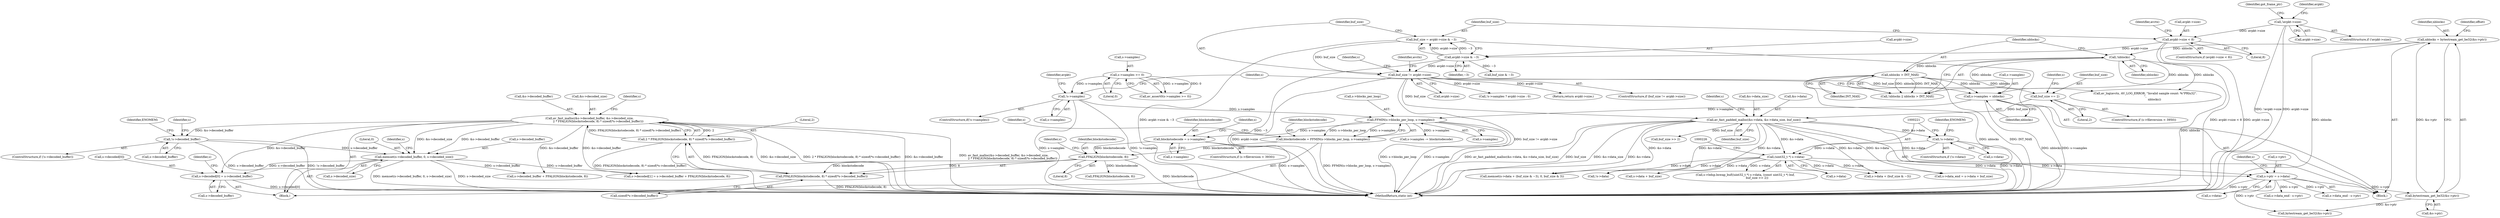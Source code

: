 digraph "0_FFmpeg_ba4beaf6149f7241c8bd85fe853318c2f6837ad0@array" {
"1000465" [label="(Call,s->decoded[0] = s->decoded_buffer)"];
"1000457" [label="(Call,memset(s->decoded_buffer, 0, s->decoded_size))"];
"1000450" [label="(Call,!s->decoded_buffer)"];
"1000429" [label="(Call,av_fast_malloc(&s->decoded_buffer, &s->decoded_size,\n                   2 * FFALIGN(blockstodecode, 8) * sizeof(*s->decoded_buffer)))"];
"1000438" [label="(Call,2 * FFALIGN(blockstodecode, 8) * sizeof(*s->decoded_buffer))"];
"1000440" [label="(Call,FFALIGN(blockstodecode, 8) * sizeof(*s->decoded_buffer))"];
"1000441" [label="(Call,FFALIGN(blockstodecode, 8))"];
"1000424" [label="(Call,blockstodecode = s->samples)"];
"1000411" [label="(Call,FFMIN(s->blocks_per_loop, s->samples))"];
"1000141" [label="(Call,!s->samples)"];
"1000135" [label="(Call,s->samples >= 0)"];
"1000390" [label="(Call,s->samples = nblocks)"];
"1000367" [label="(Call,nblocks > INT_MAX)"];
"1000365" [label="(Call,!nblocks)"];
"1000259" [label="(Call,nblocks = bytestream_get_be32(&s->ptr))"];
"1000261" [label="(Call,bytestream_get_be32(&s->ptr))"];
"1000243" [label="(Call,s->ptr = s->data)"];
"1000201" [label="(Call,av_fast_padded_malloc(&s->data, &s->data_size, buf_size))"];
"1000198" [label="(Call,buf_size += 2)"];
"1000182" [label="(Call,buf_size != avpkt->size)"];
"1000174" [label="(Call,buf_size = avpkt->size & ~3)"];
"1000176" [label="(Call,avpkt->size & ~3)"];
"1000162" [label="(Call,avpkt->size < 8)"];
"1000150" [label="(Call,!avpkt->size)"];
"1000220" [label="(Call,(uint32_t *) s->data)"];
"1000212" [label="(Call,!s->data)"];
"1000409" [label="(Call,blockstodecode = FFMIN(s->blocks_per_loop, s->samples))"];
"1000204" [label="(Identifier,s)"];
"1000465" [label="(Call,s->decoded[0] = s->decoded_buffer)"];
"1000177" [label="(Call,avpkt->size)"];
"1000438" [label="(Call,2 * FFALIGN(blockstodecode, 8) * sizeof(*s->decoded_buffer))"];
"1000694" [label="(Call,!s->samples ? avpkt->size : 0)"];
"1000443" [label="(Literal,8)"];
"1000134" [label="(Call,av_assert0(s->samples >= 0))"];
"1000252" [label="(Identifier,s)"];
"1000367" [label="(Call,nblocks > INT_MAX)"];
"1000458" [label="(Call,s->decoded_buffer)"];
"1000166" [label="(Literal,8)"];
"1000484" [label="(Call,FFALIGN(blockstodecode, 8))"];
"1000250" [label="(Call,s->data_end = s->data + buf_size)"];
"1000369" [label="(Identifier,INT_MAX)"];
"1000442" [label="(Identifier,blockstodecode)"];
"1000183" [label="(Identifier,buf_size)"];
"1000364" [label="(Call,!nblocks || nblocks > INT_MAX)"];
"1000201" [label="(Call,av_fast_padded_malloc(&s->data, &s->data_size, buf_size))"];
"1000213" [label="(Call,s->data)"];
"1000135" [label="(Call,s->samples >= 0)"];
"1000405" [label="(Return,return avpkt->size;)"];
"1000432" [label="(Identifier,s)"];
"1000332" [label="(Call,s->data_end - s->ptr)"];
"1000139" [label="(Literal,0)"];
"1000260" [label="(Identifier,nblocks)"];
"1000371" [label="(Call,av_log(avctx, AV_LOG_ERROR, \"Invalid sample count: %\"PRIu32\".\n\",\n                    nblocks))"];
"1000175" [label="(Identifier,buf_size)"];
"1000298" [label="(Call,s->data_end - s->ptr)"];
"1000180" [label="(Identifier,~3)"];
"1000456" [label="(Identifier,ENOMEM)"];
"1000450" [label="(Call,!s->decoded_buffer)"];
"1000268" [label="(Call,bytestream_get_be32(&s->ptr))"];
"1000434" [label="(Call,&s->decoded_size)"];
"1000426" [label="(Call,s->samples)"];
"1000181" [label="(ControlStructure,if (buf_size != avpkt->size))"];
"1000222" [label="(Call,s->data)"];
"1000199" [label="(Identifier,buf_size)"];
"1000366" [label="(Identifier,nblocks)"];
"1000480" [label="(Call,s->decoded_buffer + FFALIGN(blockstodecode, 8))"];
"1000152" [label="(Identifier,avpkt)"];
"1000424" [label="(Call,blockstodecode = s->samples)"];
"1000212" [label="(Call,!s->data)"];
"1000429" [label="(Call,av_fast_malloc(&s->decoded_buffer, &s->decoded_size,\n                   2 * FFALIGN(blockstodecode, 8) * sizeof(*s->decoded_buffer)))"];
"1000439" [label="(Literal,2)"];
"1000198" [label="(Call,buf_size += 2)"];
"1000140" [label="(ControlStructure,if(!s->samples))"];
"1000261" [label="(Call,bytestream_get_be32(&s->ptr))"];
"1000162" [label="(Call,avpkt->size < 8)"];
"1000418" [label="(ControlStructure,if (s->fileversion < 3930))"];
"1000157" [label="(Identifier,got_frame_ptr)"];
"1000415" [label="(Call,s->samples)"];
"1000410" [label="(Identifier,blockstodecode)"];
"1000259" [label="(Call,nblocks = bytestream_get_be32(&s->ptr))"];
"1000189" [label="(Identifier,avctx)"];
"1000228" [label="(Call,buf_size >> 2)"];
"1000412" [label="(Call,s->blocks_per_loop)"];
"1000232" [label="(Call,s->data + (buf_size & ~3))"];
"1000396" [label="(Call,!s->data)"];
"1000474" [label="(Call,s->decoded[1] = s->decoded_buffer + FFALIGN(blockstodecode, 8))"];
"1000444" [label="(Call,sizeof(*s->decoded_buffer))"];
"1000451" [label="(Call,s->decoded_buffer)"];
"1000151" [label="(Call,avpkt->size)"];
"1000459" [label="(Identifier,s)"];
"1000169" [label="(Identifier,avctx)"];
"1000161" [label="(ControlStructure,if (avpkt->size < 8))"];
"1000452" [label="(Identifier,s)"];
"1000267" [label="(Identifier,offset)"];
"1000440" [label="(Call,FFALIGN(blockstodecode, 8) * sizeof(*s->decoded_buffer))"];
"1000409" [label="(Call,blockstodecode = FFMIN(s->blocks_per_loop, s->samples))"];
"1000254" [label="(Call,s->data + buf_size)"];
"1000461" [label="(Literal,0)"];
"1000141" [label="(Call,!s->samples)"];
"1000200" [label="(Literal,2)"];
"1000184" [label="(Call,avpkt->size)"];
"1000411" [label="(Call,FFMIN(s->blocks_per_loop, s->samples))"];
"1000195" [label="(Identifier,s)"];
"1000447" [label="(Identifier,s)"];
"1000142" [label="(Call,s->samples)"];
"1000110" [label="(Block,)"];
"1000441" [label="(Call,FFALIGN(blockstodecode, 8))"];
"1000211" [label="(ControlStructure,if (!s->data))"];
"1000468" [label="(Identifier,s)"];
"1000244" [label="(Call,s->ptr)"];
"1000176" [label="(Call,avpkt->size & ~3)"];
"1000163" [label="(Call,avpkt->size)"];
"1000149" [label="(ControlStructure,if (!avpkt->size))"];
"1000365" [label="(Call,!nblocks)"];
"1000394" [label="(Identifier,nblocks)"];
"1000471" [label="(Call,s->decoded_buffer)"];
"1000449" [label="(ControlStructure,if (!s->decoded_buffer))"];
"1000684" [label="(Call,s->samples -= blockstodecode)"];
"1000391" [label="(Call,s->samples)"];
"1000262" [label="(Call,&s->ptr)"];
"1000192" [label="(ControlStructure,if (s->fileversion < 3950))"];
"1000477" [label="(Identifier,s)"];
"1000703" [label="(MethodReturn,static int)"];
"1000220" [label="(Call,(uint32_t *) s->data)"];
"1000150" [label="(Call,!avpkt->size)"];
"1000218" [label="(Identifier,ENOMEM)"];
"1000210" [label="(Identifier,buf_size)"];
"1000368" [label="(Identifier,nblocks)"];
"1000390" [label="(Call,s->samples = nblocks)"];
"1000247" [label="(Call,s->data)"];
"1000182" [label="(Call,buf_size != avpkt->size)"];
"1000174" [label="(Call,buf_size = avpkt->size & ~3)"];
"1000164" [label="(Identifier,avpkt)"];
"1000219" [label="(Call,s->bdsp.bswap_buf((uint32_t *) s->data, (const uint32_t *) buf,\n                          buf_size >> 2))"];
"1000145" [label="(Block,)"];
"1000214" [label="(Identifier,s)"];
"1000457" [label="(Call,memset(s->decoded_buffer, 0, s->decoded_size))"];
"1000236" [label="(Call,buf_size & ~3)"];
"1000466" [label="(Call,s->decoded[0])"];
"1000425" [label="(Identifier,blockstodecode)"];
"1000231" [label="(Call,memset(s->data + (buf_size & ~3), 0, buf_size & 3))"];
"1000206" [label="(Call,&s->data_size)"];
"1000243" [label="(Call,s->ptr = s->data)"];
"1000430" [label="(Call,&s->decoded_buffer)"];
"1000421" [label="(Identifier,s)"];
"1000398" [label="(Identifier,s)"];
"1000462" [label="(Call,s->decoded_size)"];
"1000202" [label="(Call,&s->data)"];
"1000136" [label="(Call,s->samples)"];
"1000465" -> "1000110"  [label="AST: "];
"1000465" -> "1000471"  [label="CFG: "];
"1000466" -> "1000465"  [label="AST: "];
"1000471" -> "1000465"  [label="AST: "];
"1000477" -> "1000465"  [label="CFG: "];
"1000465" -> "1000703"  [label="DDG: s->decoded[0]"];
"1000457" -> "1000465"  [label="DDG: s->decoded_buffer"];
"1000429" -> "1000465"  [label="DDG: &s->decoded_buffer"];
"1000457" -> "1000110"  [label="AST: "];
"1000457" -> "1000462"  [label="CFG: "];
"1000458" -> "1000457"  [label="AST: "];
"1000461" -> "1000457"  [label="AST: "];
"1000462" -> "1000457"  [label="AST: "];
"1000468" -> "1000457"  [label="CFG: "];
"1000457" -> "1000703"  [label="DDG: memset(s->decoded_buffer, 0, s->decoded_size)"];
"1000457" -> "1000703"  [label="DDG: s->decoded_size"];
"1000450" -> "1000457"  [label="DDG: s->decoded_buffer"];
"1000429" -> "1000457"  [label="DDG: &s->decoded_buffer"];
"1000429" -> "1000457"  [label="DDG: &s->decoded_size"];
"1000457" -> "1000474"  [label="DDG: s->decoded_buffer"];
"1000457" -> "1000480"  [label="DDG: s->decoded_buffer"];
"1000450" -> "1000449"  [label="AST: "];
"1000450" -> "1000451"  [label="CFG: "];
"1000451" -> "1000450"  [label="AST: "];
"1000456" -> "1000450"  [label="CFG: "];
"1000459" -> "1000450"  [label="CFG: "];
"1000450" -> "1000703"  [label="DDG: !s->decoded_buffer"];
"1000450" -> "1000703"  [label="DDG: s->decoded_buffer"];
"1000429" -> "1000450"  [label="DDG: &s->decoded_buffer"];
"1000429" -> "1000110"  [label="AST: "];
"1000429" -> "1000438"  [label="CFG: "];
"1000430" -> "1000429"  [label="AST: "];
"1000434" -> "1000429"  [label="AST: "];
"1000438" -> "1000429"  [label="AST: "];
"1000452" -> "1000429"  [label="CFG: "];
"1000429" -> "1000703"  [label="DDG: &s->decoded_size"];
"1000429" -> "1000703"  [label="DDG: 2 * FFALIGN(blockstodecode, 8) * sizeof(*s->decoded_buffer)"];
"1000429" -> "1000703"  [label="DDG: &s->decoded_buffer"];
"1000429" -> "1000703"  [label="DDG: av_fast_malloc(&s->decoded_buffer, &s->decoded_size,\n                   2 * FFALIGN(blockstodecode, 8) * sizeof(*s->decoded_buffer))"];
"1000438" -> "1000429"  [label="DDG: 2"];
"1000438" -> "1000429"  [label="DDG: FFALIGN(blockstodecode, 8) * sizeof(*s->decoded_buffer)"];
"1000429" -> "1000474"  [label="DDG: &s->decoded_buffer"];
"1000429" -> "1000480"  [label="DDG: &s->decoded_buffer"];
"1000438" -> "1000440"  [label="CFG: "];
"1000439" -> "1000438"  [label="AST: "];
"1000440" -> "1000438"  [label="AST: "];
"1000438" -> "1000703"  [label="DDG: FFALIGN(blockstodecode, 8) * sizeof(*s->decoded_buffer)"];
"1000440" -> "1000438"  [label="DDG: FFALIGN(blockstodecode, 8)"];
"1000440" -> "1000444"  [label="CFG: "];
"1000441" -> "1000440"  [label="AST: "];
"1000444" -> "1000440"  [label="AST: "];
"1000440" -> "1000703"  [label="DDG: FFALIGN(blockstodecode, 8)"];
"1000441" -> "1000440"  [label="DDG: blockstodecode"];
"1000441" -> "1000440"  [label="DDG: 8"];
"1000441" -> "1000443"  [label="CFG: "];
"1000442" -> "1000441"  [label="AST: "];
"1000443" -> "1000441"  [label="AST: "];
"1000447" -> "1000441"  [label="CFG: "];
"1000441" -> "1000703"  [label="DDG: blockstodecode"];
"1000424" -> "1000441"  [label="DDG: blockstodecode"];
"1000409" -> "1000441"  [label="DDG: blockstodecode"];
"1000441" -> "1000484"  [label="DDG: blockstodecode"];
"1000424" -> "1000418"  [label="AST: "];
"1000424" -> "1000426"  [label="CFG: "];
"1000425" -> "1000424"  [label="AST: "];
"1000426" -> "1000424"  [label="AST: "];
"1000432" -> "1000424"  [label="CFG: "];
"1000424" -> "1000703"  [label="DDG: s->samples"];
"1000411" -> "1000424"  [label="DDG: s->samples"];
"1000411" -> "1000409"  [label="AST: "];
"1000411" -> "1000415"  [label="CFG: "];
"1000412" -> "1000411"  [label="AST: "];
"1000415" -> "1000411"  [label="AST: "];
"1000409" -> "1000411"  [label="CFG: "];
"1000411" -> "1000703"  [label="DDG: s->blocks_per_loop"];
"1000411" -> "1000703"  [label="DDG: s->samples"];
"1000411" -> "1000409"  [label="DDG: s->blocks_per_loop"];
"1000411" -> "1000409"  [label="DDG: s->samples"];
"1000141" -> "1000411"  [label="DDG: s->samples"];
"1000390" -> "1000411"  [label="DDG: s->samples"];
"1000411" -> "1000684"  [label="DDG: s->samples"];
"1000141" -> "1000140"  [label="AST: "];
"1000141" -> "1000142"  [label="CFG: "];
"1000142" -> "1000141"  [label="AST: "];
"1000152" -> "1000141"  [label="CFG: "];
"1000398" -> "1000141"  [label="CFG: "];
"1000141" -> "1000703"  [label="DDG: s->samples"];
"1000141" -> "1000703"  [label="DDG: !s->samples"];
"1000135" -> "1000141"  [label="DDG: s->samples"];
"1000135" -> "1000134"  [label="AST: "];
"1000135" -> "1000139"  [label="CFG: "];
"1000136" -> "1000135"  [label="AST: "];
"1000139" -> "1000135"  [label="AST: "];
"1000134" -> "1000135"  [label="CFG: "];
"1000135" -> "1000134"  [label="DDG: s->samples"];
"1000135" -> "1000134"  [label="DDG: 0"];
"1000390" -> "1000145"  [label="AST: "];
"1000390" -> "1000394"  [label="CFG: "];
"1000391" -> "1000390"  [label="AST: "];
"1000394" -> "1000390"  [label="AST: "];
"1000398" -> "1000390"  [label="CFG: "];
"1000390" -> "1000703"  [label="DDG: nblocks"];
"1000390" -> "1000703"  [label="DDG: s->samples"];
"1000367" -> "1000390"  [label="DDG: nblocks"];
"1000365" -> "1000390"  [label="DDG: nblocks"];
"1000367" -> "1000364"  [label="AST: "];
"1000367" -> "1000369"  [label="CFG: "];
"1000368" -> "1000367"  [label="AST: "];
"1000369" -> "1000367"  [label="AST: "];
"1000364" -> "1000367"  [label="CFG: "];
"1000367" -> "1000703"  [label="DDG: INT_MAX"];
"1000367" -> "1000703"  [label="DDG: nblocks"];
"1000367" -> "1000364"  [label="DDG: nblocks"];
"1000367" -> "1000364"  [label="DDG: INT_MAX"];
"1000365" -> "1000367"  [label="DDG: nblocks"];
"1000367" -> "1000371"  [label="DDG: nblocks"];
"1000365" -> "1000364"  [label="AST: "];
"1000365" -> "1000366"  [label="CFG: "];
"1000366" -> "1000365"  [label="AST: "];
"1000368" -> "1000365"  [label="CFG: "];
"1000364" -> "1000365"  [label="CFG: "];
"1000365" -> "1000703"  [label="DDG: nblocks"];
"1000365" -> "1000364"  [label="DDG: nblocks"];
"1000259" -> "1000365"  [label="DDG: nblocks"];
"1000365" -> "1000371"  [label="DDG: nblocks"];
"1000259" -> "1000145"  [label="AST: "];
"1000259" -> "1000261"  [label="CFG: "];
"1000260" -> "1000259"  [label="AST: "];
"1000261" -> "1000259"  [label="AST: "];
"1000267" -> "1000259"  [label="CFG: "];
"1000259" -> "1000703"  [label="DDG: nblocks"];
"1000261" -> "1000259"  [label="DDG: &s->ptr"];
"1000261" -> "1000262"  [label="CFG: "];
"1000262" -> "1000261"  [label="AST: "];
"1000243" -> "1000261"  [label="DDG: s->ptr"];
"1000261" -> "1000268"  [label="DDG: &s->ptr"];
"1000243" -> "1000145"  [label="AST: "];
"1000243" -> "1000247"  [label="CFG: "];
"1000244" -> "1000243"  [label="AST: "];
"1000247" -> "1000243"  [label="AST: "];
"1000252" -> "1000243"  [label="CFG: "];
"1000243" -> "1000703"  [label="DDG: s->ptr"];
"1000201" -> "1000243"  [label="DDG: &s->data"];
"1000220" -> "1000243"  [label="DDG: s->data"];
"1000243" -> "1000268"  [label="DDG: s->ptr"];
"1000243" -> "1000298"  [label="DDG: s->ptr"];
"1000243" -> "1000332"  [label="DDG: s->ptr"];
"1000201" -> "1000145"  [label="AST: "];
"1000201" -> "1000210"  [label="CFG: "];
"1000202" -> "1000201"  [label="AST: "];
"1000206" -> "1000201"  [label="AST: "];
"1000210" -> "1000201"  [label="AST: "];
"1000214" -> "1000201"  [label="CFG: "];
"1000201" -> "1000703"  [label="DDG: av_fast_padded_malloc(&s->data, &s->data_size, buf_size)"];
"1000201" -> "1000703"  [label="DDG: buf_size"];
"1000201" -> "1000703"  [label="DDG: &s->data_size"];
"1000201" -> "1000703"  [label="DDG: &s->data"];
"1000198" -> "1000201"  [label="DDG: buf_size"];
"1000182" -> "1000201"  [label="DDG: buf_size"];
"1000201" -> "1000212"  [label="DDG: &s->data"];
"1000201" -> "1000220"  [label="DDG: &s->data"];
"1000201" -> "1000228"  [label="DDG: buf_size"];
"1000201" -> "1000231"  [label="DDG: &s->data"];
"1000201" -> "1000232"  [label="DDG: &s->data"];
"1000201" -> "1000250"  [label="DDG: &s->data"];
"1000201" -> "1000254"  [label="DDG: &s->data"];
"1000201" -> "1000396"  [label="DDG: &s->data"];
"1000198" -> "1000192"  [label="AST: "];
"1000198" -> "1000200"  [label="CFG: "];
"1000199" -> "1000198"  [label="AST: "];
"1000200" -> "1000198"  [label="AST: "];
"1000204" -> "1000198"  [label="CFG: "];
"1000182" -> "1000198"  [label="DDG: buf_size"];
"1000182" -> "1000181"  [label="AST: "];
"1000182" -> "1000184"  [label="CFG: "];
"1000183" -> "1000182"  [label="AST: "];
"1000184" -> "1000182"  [label="AST: "];
"1000189" -> "1000182"  [label="CFG: "];
"1000195" -> "1000182"  [label="CFG: "];
"1000182" -> "1000703"  [label="DDG: buf_size != avpkt->size"];
"1000182" -> "1000703"  [label="DDG: avpkt->size"];
"1000174" -> "1000182"  [label="DDG: buf_size"];
"1000176" -> "1000182"  [label="DDG: avpkt->size"];
"1000182" -> "1000405"  [label="DDG: avpkt->size"];
"1000182" -> "1000694"  [label="DDG: avpkt->size"];
"1000174" -> "1000145"  [label="AST: "];
"1000174" -> "1000176"  [label="CFG: "];
"1000175" -> "1000174"  [label="AST: "];
"1000176" -> "1000174"  [label="AST: "];
"1000183" -> "1000174"  [label="CFG: "];
"1000174" -> "1000703"  [label="DDG: avpkt->size & ~3"];
"1000176" -> "1000174"  [label="DDG: avpkt->size"];
"1000176" -> "1000174"  [label="DDG: ~3"];
"1000176" -> "1000180"  [label="CFG: "];
"1000177" -> "1000176"  [label="AST: "];
"1000180" -> "1000176"  [label="AST: "];
"1000176" -> "1000703"  [label="DDG: ~3"];
"1000162" -> "1000176"  [label="DDG: avpkt->size"];
"1000176" -> "1000236"  [label="DDG: ~3"];
"1000162" -> "1000161"  [label="AST: "];
"1000162" -> "1000166"  [label="CFG: "];
"1000163" -> "1000162"  [label="AST: "];
"1000166" -> "1000162"  [label="AST: "];
"1000169" -> "1000162"  [label="CFG: "];
"1000175" -> "1000162"  [label="CFG: "];
"1000162" -> "1000703"  [label="DDG: avpkt->size"];
"1000162" -> "1000703"  [label="DDG: avpkt->size < 8"];
"1000150" -> "1000162"  [label="DDG: avpkt->size"];
"1000150" -> "1000149"  [label="AST: "];
"1000150" -> "1000151"  [label="CFG: "];
"1000151" -> "1000150"  [label="AST: "];
"1000157" -> "1000150"  [label="CFG: "];
"1000164" -> "1000150"  [label="CFG: "];
"1000150" -> "1000703"  [label="DDG: avpkt->size"];
"1000150" -> "1000703"  [label="DDG: !avpkt->size"];
"1000220" -> "1000219"  [label="AST: "];
"1000220" -> "1000222"  [label="CFG: "];
"1000221" -> "1000220"  [label="AST: "];
"1000222" -> "1000220"  [label="AST: "];
"1000226" -> "1000220"  [label="CFG: "];
"1000220" -> "1000219"  [label="DDG: s->data"];
"1000212" -> "1000220"  [label="DDG: s->data"];
"1000220" -> "1000231"  [label="DDG: s->data"];
"1000220" -> "1000232"  [label="DDG: s->data"];
"1000220" -> "1000250"  [label="DDG: s->data"];
"1000220" -> "1000254"  [label="DDG: s->data"];
"1000220" -> "1000396"  [label="DDG: s->data"];
"1000212" -> "1000211"  [label="AST: "];
"1000212" -> "1000213"  [label="CFG: "];
"1000213" -> "1000212"  [label="AST: "];
"1000218" -> "1000212"  [label="CFG: "];
"1000221" -> "1000212"  [label="CFG: "];
"1000212" -> "1000703"  [label="DDG: !s->data"];
"1000212" -> "1000703"  [label="DDG: s->data"];
"1000409" -> "1000110"  [label="AST: "];
"1000410" -> "1000409"  [label="AST: "];
"1000421" -> "1000409"  [label="CFG: "];
"1000409" -> "1000703"  [label="DDG: FFMIN(s->blocks_per_loop, s->samples)"];
}
